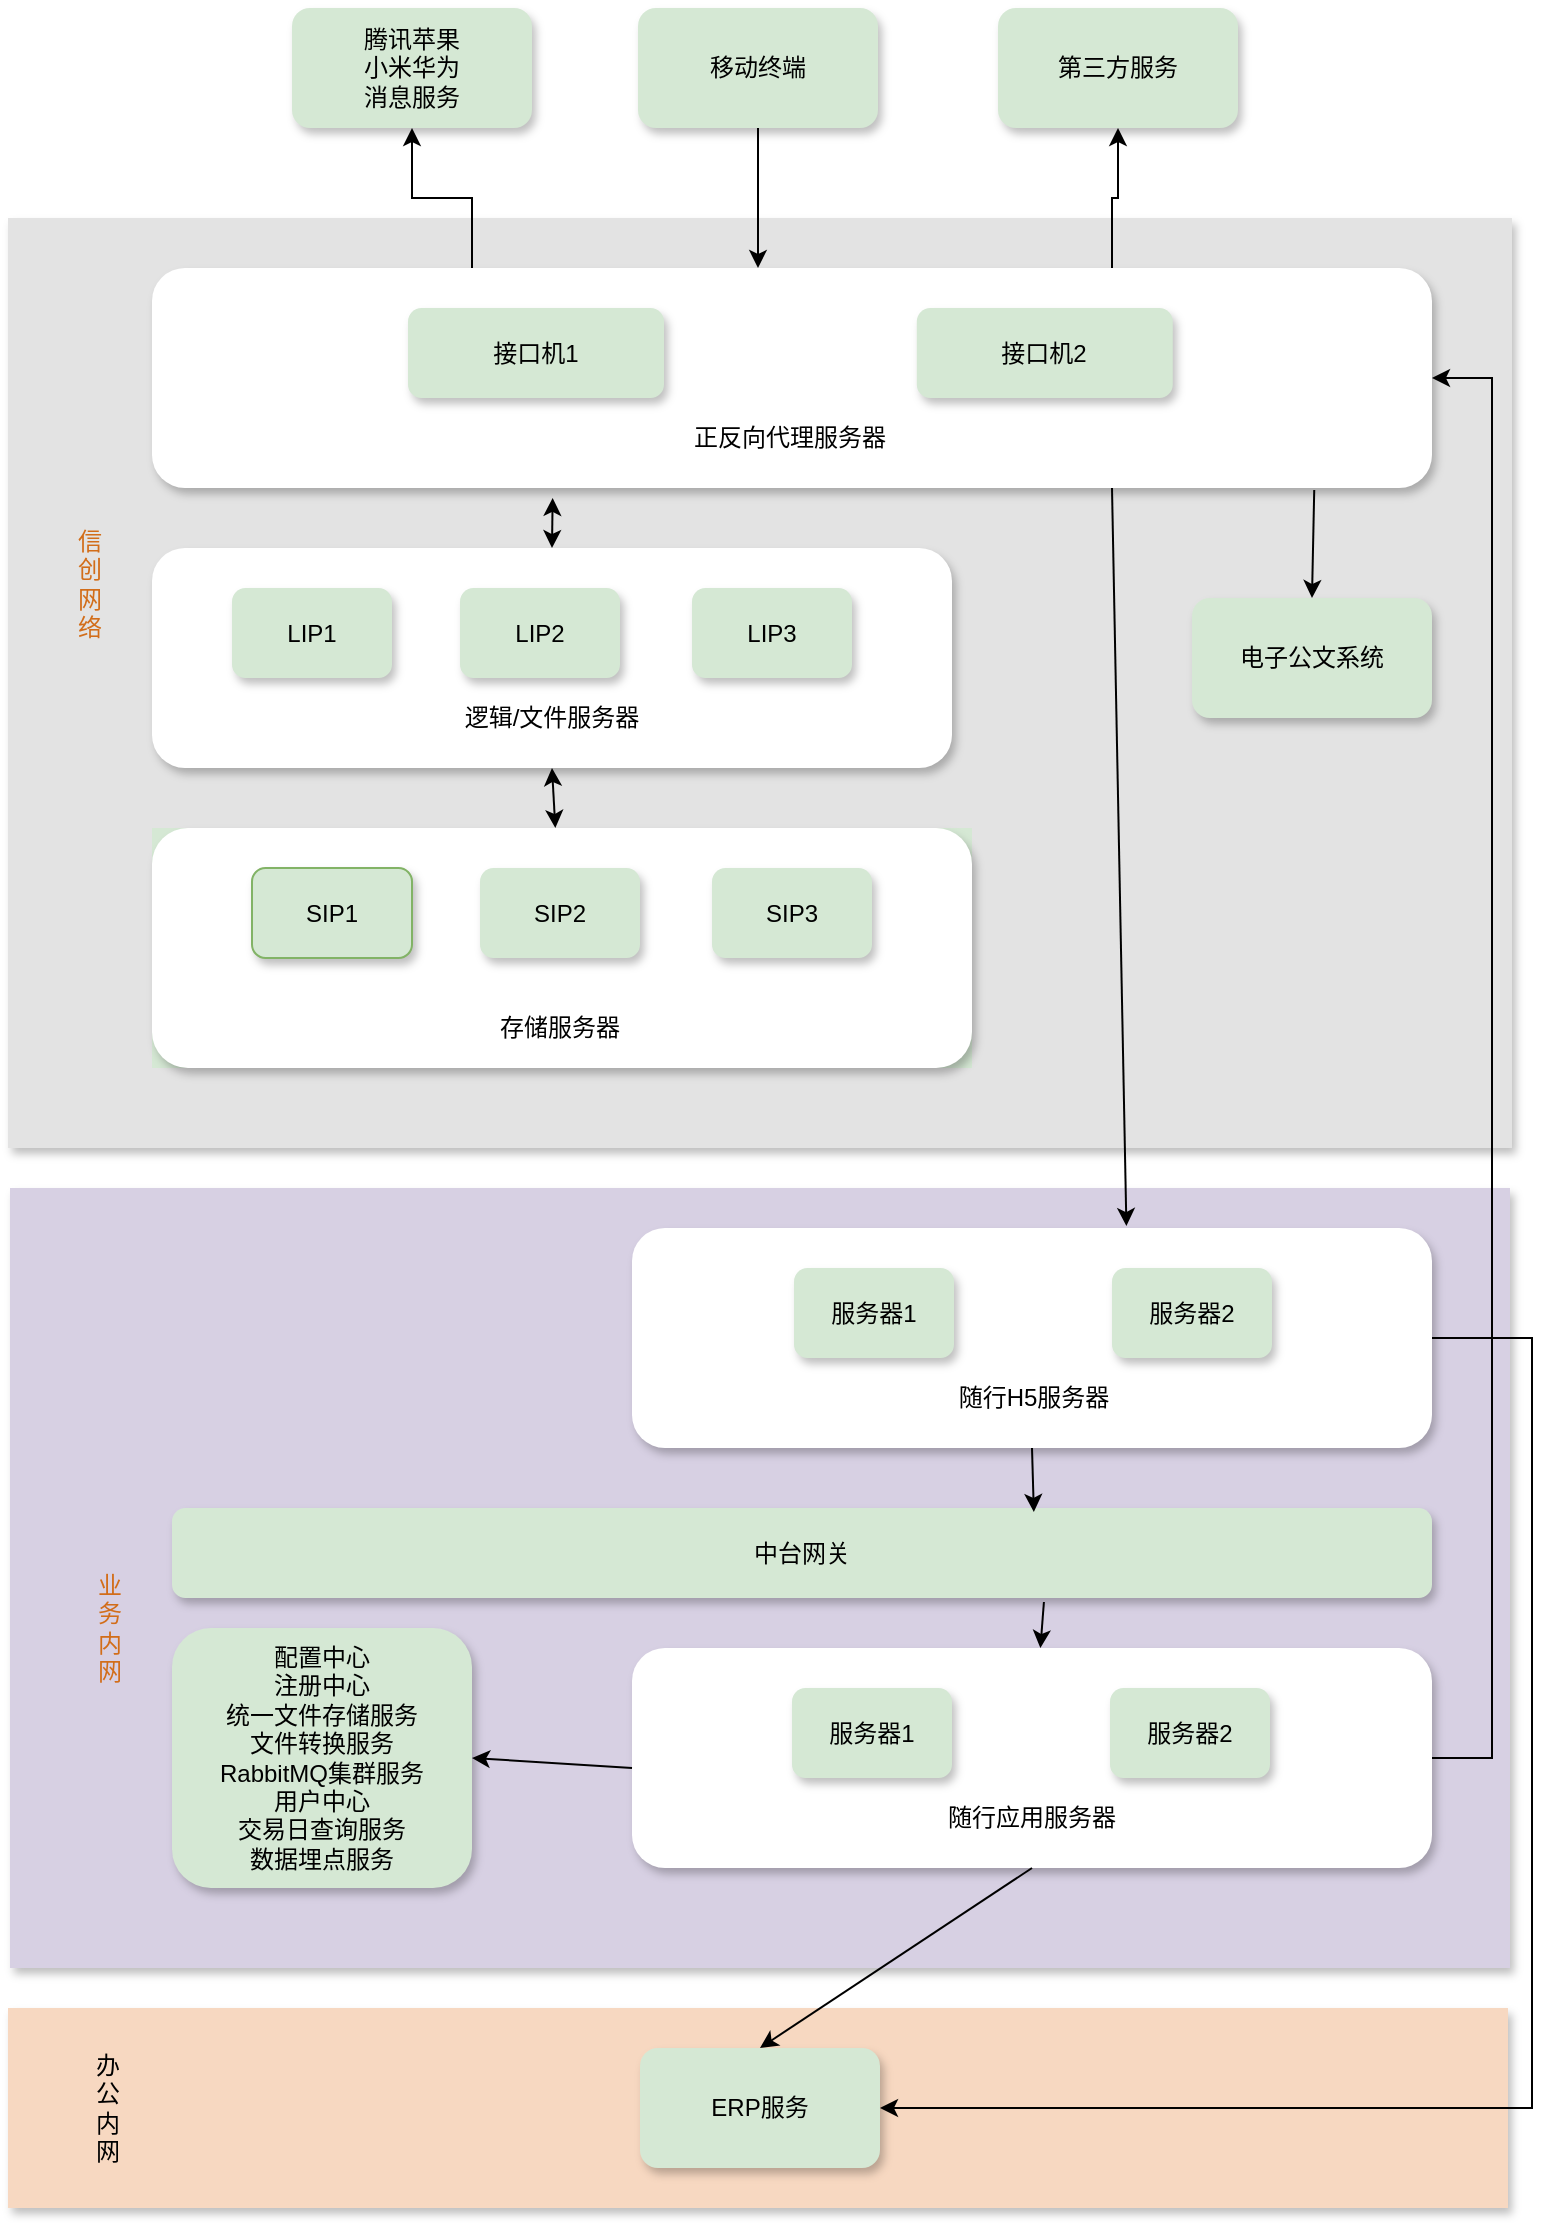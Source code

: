 <mxfile version="18.0.3" type="github">
  <diagram id="uV6_BV6XKQVdwxZXVooB" name="Page-1">
    <mxGraphModel dx="2062" dy="1122" grid="1" gridSize="10" guides="1" tooltips="1" connect="1" arrows="1" fold="1" page="1" pageScale="1" pageWidth="827" pageHeight="1169" math="0" shadow="0">
      <root>
        <mxCell id="0" />
        <mxCell id="1" parent="0" />
        <mxCell id="whivXN8A2qbGqClQpVsV-6" value="" style="rounded=0;whiteSpace=wrap;html=1;fillColor=#E3E3E3;shadow=1;strokeColor=none;" parent="1" vertex="1">
          <mxGeometry x="38" y="135" width="752" height="465" as="geometry" />
        </mxCell>
        <mxCell id="whivXN8A2qbGqClQpVsV-7" value="信创网络" style="rounded=0;whiteSpace=wrap;html=1;shadow=0;fillColor=#E3E3E3;strokeColor=none;fontColor=#D26D19;" parent="1" vertex="1">
          <mxGeometry x="69" y="190" width="20" height="255" as="geometry" />
        </mxCell>
        <mxCell id="whivXN8A2qbGqClQpVsV-19" value="" style="rounded=0;whiteSpace=wrap;html=1;fillColor=#D7D0E3;shadow=1;strokeColor=none;" parent="1" vertex="1">
          <mxGeometry x="39" y="620" width="750" height="390" as="geometry" />
        </mxCell>
        <mxCell id="whivXN8A2qbGqClQpVsV-20" value="业务内网" style="rounded=0;whiteSpace=wrap;html=1;shadow=0;fillColor=#D7D0E3;strokeColor=none;fontColor=#D26D19;" parent="1" vertex="1">
          <mxGeometry x="79" y="790" width="20" height="100" as="geometry" />
        </mxCell>
        <mxCell id="whivXN8A2qbGqClQpVsV-24" value="配置中心&lt;br&gt;注册中心&lt;br&gt;统一文件存储服务&lt;br&gt;文件转换服务&lt;br&gt;RabbitMQ集群服务&lt;br&gt;用户中心&lt;br&gt;交易日查询服务&lt;br&gt;数据埋点服务&lt;br&gt;" style="rounded=1;whiteSpace=wrap;html=1;shadow=1;fillColor=#d5e8d4;strokeColor=none;" parent="1" vertex="1">
          <mxGeometry x="120" y="840" width="150" height="130" as="geometry" />
        </mxCell>
        <mxCell id="whivXN8A2qbGqClQpVsV-25" value="" style="rounded=0;whiteSpace=wrap;html=1;fillColor=#F7D8C1;shadow=1;strokeColor=none;" parent="1" vertex="1">
          <mxGeometry x="38" y="1030" width="750" height="100" as="geometry" />
        </mxCell>
        <mxCell id="whivXN8A2qbGqClQpVsV-30" value="腾讯苹果&lt;br&gt;小米华为&lt;br&gt;消息服务" style="rounded=1;whiteSpace=wrap;html=1;shadow=1;fillColor=#d5e8d4;strokeColor=none;" parent="1" vertex="1">
          <mxGeometry x="180" y="30" width="120" height="60" as="geometry" />
        </mxCell>
        <mxCell id="whivXN8A2qbGqClQpVsV-31" value="第三方服务" style="rounded=1;whiteSpace=wrap;html=1;shadow=1;strokeColor=none;fillColor=#d5e8d4;" parent="1" vertex="1">
          <mxGeometry x="533" y="30" width="120" height="60" as="geometry" />
        </mxCell>
        <mxCell id="whivXN8A2qbGqClQpVsV-32" value="移动终端" style="rounded=1;whiteSpace=wrap;html=1;shadow=1;strokeColor=none;fillColor=#d5e8d4;" parent="1" vertex="1">
          <mxGeometry x="353" y="30" width="120" height="60" as="geometry" />
        </mxCell>
        <mxCell id="whivXN8A2qbGqClQpVsV-33" value="办公内网" style="rounded=0;whiteSpace=wrap;html=1;shadow=0;fillColor=#F7D8C1;strokeColor=none;" parent="1" vertex="1">
          <mxGeometry x="78" y="1030" width="20" height="100" as="geometry" />
        </mxCell>
        <mxCell id="whivXN8A2qbGqClQpVsV-34" value="ERP服务" style="rounded=1;whiteSpace=wrap;html=1;shadow=1;fillColor=#d5e8d4;strokeColor=none;" parent="1" vertex="1">
          <mxGeometry x="354" y="1050" width="120" height="60" as="geometry" />
        </mxCell>
        <mxCell id="whivXN8A2qbGqClQpVsV-39" style="edgeStyle=orthogonalEdgeStyle;rounded=0;orthogonalLoop=1;jettySize=auto;html=1;exitX=0.5;exitY=1;exitDx=0;exitDy=0;fontColor=#000000;" parent="1" edge="1">
          <mxGeometry relative="1" as="geometry">
            <mxPoint x="214" y="857" as="sourcePoint" />
            <mxPoint x="214" y="857" as="targetPoint" />
          </mxGeometry>
        </mxCell>
        <mxCell id="FQBGxM2qAuPWXbnojut7-29" value="" style="group" parent="1" vertex="1" connectable="0">
          <mxGeometry x="110" y="300" width="400" height="110" as="geometry" />
        </mxCell>
        <mxCell id="FQBGxM2qAuPWXbnojut7-7" value="" style="rounded=1;whiteSpace=wrap;html=1;shadow=1;strokeColor=none;" parent="FQBGxM2qAuPWXbnojut7-29" vertex="1">
          <mxGeometry width="400" height="110" as="geometry" />
        </mxCell>
        <mxCell id="FQBGxM2qAuPWXbnojut7-1" value="LIP1" style="rounded=1;whiteSpace=wrap;html=1;shadow=1;fillColor=#d5e8d4;strokeColor=none;" parent="FQBGxM2qAuPWXbnojut7-29" vertex="1">
          <mxGeometry x="40" y="20" width="80" height="45" as="geometry" />
        </mxCell>
        <mxCell id="FQBGxM2qAuPWXbnojut7-8" value="LIP2" style="rounded=1;whiteSpace=wrap;html=1;shadow=1;fillColor=#d5e8d4;strokeColor=none;" parent="FQBGxM2qAuPWXbnojut7-29" vertex="1">
          <mxGeometry x="154" y="20" width="80" height="45" as="geometry" />
        </mxCell>
        <mxCell id="FQBGxM2qAuPWXbnojut7-9" value="LIP3" style="rounded=1;whiteSpace=wrap;html=1;shadow=1;fillColor=#d5e8d4;strokeColor=none;" parent="FQBGxM2qAuPWXbnojut7-29" vertex="1">
          <mxGeometry x="270" y="20" width="80" height="45" as="geometry" />
        </mxCell>
        <mxCell id="FQBGxM2qAuPWXbnojut7-10" value="逻辑/文件服务器" style="rounded=0;whiteSpace=wrap;html=1;shadow=0;fillColor=none;strokeColor=none;" parent="FQBGxM2qAuPWXbnojut7-29" vertex="1">
          <mxGeometry x="124.5" y="70" width="150" height="30" as="geometry" />
        </mxCell>
        <mxCell id="FQBGxM2qAuPWXbnojut7-30" value="" style="group;fillColor=#d5e8d4;strokeColor=none;" parent="1" vertex="1" connectable="0">
          <mxGeometry x="110" y="440" width="410" height="120" as="geometry" />
        </mxCell>
        <mxCell id="FQBGxM2qAuPWXbnojut7-12" value="" style="rounded=1;whiteSpace=wrap;html=1;shadow=1;strokeColor=none;" parent="FQBGxM2qAuPWXbnojut7-30" vertex="1">
          <mxGeometry width="410" height="120" as="geometry" />
        </mxCell>
        <mxCell id="FQBGxM2qAuPWXbnojut7-13" value="SIP1" style="rounded=1;whiteSpace=wrap;html=1;shadow=1;fillColor=#d5e8d4;strokeColor=#82b366;" parent="FQBGxM2qAuPWXbnojut7-30" vertex="1">
          <mxGeometry x="50" y="20" width="80" height="45" as="geometry" />
        </mxCell>
        <mxCell id="FQBGxM2qAuPWXbnojut7-14" value="SIP2" style="rounded=1;whiteSpace=wrap;html=1;shadow=1;fillColor=#d5e8d4;strokeColor=none;" parent="FQBGxM2qAuPWXbnojut7-30" vertex="1">
          <mxGeometry x="164" y="20" width="80" height="45" as="geometry" />
        </mxCell>
        <mxCell id="FQBGxM2qAuPWXbnojut7-15" value="SIP3" style="rounded=1;whiteSpace=wrap;html=1;shadow=1;fillColor=#d5e8d4;strokeColor=none;" parent="FQBGxM2qAuPWXbnojut7-30" vertex="1">
          <mxGeometry x="280" y="20" width="80" height="45" as="geometry" />
        </mxCell>
        <mxCell id="FQBGxM2qAuPWXbnojut7-17" value="存储服务器" style="rounded=0;whiteSpace=wrap;html=1;shadow=0;fillColor=none;strokeColor=none;" parent="FQBGxM2qAuPWXbnojut7-30" vertex="1">
          <mxGeometry x="129" y="85" width="150" height="30" as="geometry" />
        </mxCell>
        <mxCell id="FQBGxM2qAuPWXbnojut7-25" value="" style="group" parent="1" vertex="1" connectable="0">
          <mxGeometry x="110" y="160" width="640" height="110" as="geometry" />
        </mxCell>
        <mxCell id="FQBGxM2qAuPWXbnojut7-31" value="" style="group" parent="FQBGxM2qAuPWXbnojut7-25" vertex="1" connectable="0">
          <mxGeometry width="640" height="110" as="geometry" />
        </mxCell>
        <mxCell id="FQBGxM2qAuPWXbnojut7-19" value="" style="rounded=1;whiteSpace=wrap;html=1;shadow=1;strokeColor=none;" parent="FQBGxM2qAuPWXbnojut7-31" vertex="1">
          <mxGeometry width="640" height="110" as="geometry" />
        </mxCell>
        <mxCell id="FQBGxM2qAuPWXbnojut7-20" value="接口机1" style="rounded=1;whiteSpace=wrap;html=1;shadow=1;fillColor=#d5e8d4;strokeColor=none;" parent="FQBGxM2qAuPWXbnojut7-31" vertex="1">
          <mxGeometry x="128.0" y="20" width="128.0" height="45" as="geometry" />
        </mxCell>
        <mxCell id="FQBGxM2qAuPWXbnojut7-21" value="接口机2" style="rounded=1;whiteSpace=wrap;html=1;shadow=1;fillColor=#d5e8d4;strokeColor=none;" parent="FQBGxM2qAuPWXbnojut7-31" vertex="1">
          <mxGeometry x="382.4" y="20" width="128.0" height="45" as="geometry" />
        </mxCell>
        <mxCell id="FQBGxM2qAuPWXbnojut7-23" value="正反向代理服务器" style="rounded=0;whiteSpace=wrap;html=1;shadow=0;fillColor=none;strokeColor=none;" parent="FQBGxM2qAuPWXbnojut7-31" vertex="1">
          <mxGeometry x="199.2" y="70" width="240.0" height="30" as="geometry" />
        </mxCell>
        <mxCell id="FQBGxM2qAuPWXbnojut7-32" value="中台网关" style="rounded=1;whiteSpace=wrap;html=1;shadow=1;fillColor=#d5e8d4;strokeColor=none;" parent="1" vertex="1">
          <mxGeometry x="120" y="780" width="630" height="45" as="geometry" />
        </mxCell>
        <mxCell id="FQBGxM2qAuPWXbnojut7-48" value="" style="edgeStyle=elbowEdgeStyle;elbow=vertical;endArrow=classic;html=1;rounded=0;entryX=0.5;entryY=1;entryDx=0;entryDy=0;exitX=0.75;exitY=0;exitDx=0;exitDy=0;" parent="1" source="FQBGxM2qAuPWXbnojut7-19" target="whivXN8A2qbGqClQpVsV-31" edge="1">
          <mxGeometry width="50" height="50" relative="1" as="geometry">
            <mxPoint x="500" y="590" as="sourcePoint" />
            <mxPoint x="550" y="540" as="targetPoint" />
          </mxGeometry>
        </mxCell>
        <mxCell id="FQBGxM2qAuPWXbnojut7-50" value="" style="edgeStyle=elbowEdgeStyle;elbow=vertical;endArrow=classic;html=1;rounded=0;exitX=0.5;exitY=1;exitDx=0;exitDy=0;" parent="1" source="whivXN8A2qbGqClQpVsV-32" edge="1">
          <mxGeometry width="50" height="50" relative="1" as="geometry">
            <mxPoint x="500" y="590" as="sourcePoint" />
            <mxPoint x="413" y="160" as="targetPoint" />
          </mxGeometry>
        </mxCell>
        <mxCell id="FQBGxM2qAuPWXbnojut7-51" value="" style="edgeStyle=elbowEdgeStyle;elbow=vertical;endArrow=classic;html=1;rounded=0;entryX=0.5;entryY=1;entryDx=0;entryDy=0;exitX=0.25;exitY=0;exitDx=0;exitDy=0;" parent="1" source="FQBGxM2qAuPWXbnojut7-19" target="whivXN8A2qbGqClQpVsV-30" edge="1">
          <mxGeometry width="50" height="50" relative="1" as="geometry">
            <mxPoint x="523" y="170" as="sourcePoint" />
            <mxPoint x="603" y="100" as="targetPoint" />
          </mxGeometry>
        </mxCell>
        <mxCell id="DiEWyZq9QsWcZsbGiiyI-1" value="" style="endArrow=classic;startArrow=classic;html=1;rounded=0;entryX=0.313;entryY=1.045;entryDx=0;entryDy=0;exitX=0.5;exitY=0;exitDx=0;exitDy=0;entryPerimeter=0;" parent="1" source="FQBGxM2qAuPWXbnojut7-7" target="FQBGxM2qAuPWXbnojut7-19" edge="1">
          <mxGeometry width="50" height="50" relative="1" as="geometry">
            <mxPoint x="390" y="500" as="sourcePoint" />
            <mxPoint x="440" y="450" as="targetPoint" />
          </mxGeometry>
        </mxCell>
        <mxCell id="DiEWyZq9QsWcZsbGiiyI-2" value="" style="endArrow=classic;startArrow=classic;html=1;rounded=0;entryX=0.5;entryY=1;entryDx=0;entryDy=0;" parent="1" source="FQBGxM2qAuPWXbnojut7-12" target="FQBGxM2qAuPWXbnojut7-7" edge="1">
          <mxGeometry width="50" height="50" relative="1" as="geometry">
            <mxPoint x="423" y="310" as="sourcePoint" />
            <mxPoint x="423" y="280" as="targetPoint" />
          </mxGeometry>
        </mxCell>
        <mxCell id="DiEWyZq9QsWcZsbGiiyI-3" value="" style="endArrow=classic;html=1;rounded=0;exitX=0.75;exitY=1;exitDx=0;exitDy=0;entryX=0.618;entryY=-0.009;entryDx=0;entryDy=0;entryPerimeter=0;" parent="1" source="FQBGxM2qAuPWXbnojut7-19" target="FQBGxM2qAuPWXbnojut7-34" edge="1">
          <mxGeometry width="50" height="50" relative="1" as="geometry">
            <mxPoint x="390" y="500" as="sourcePoint" />
            <mxPoint x="440" y="450" as="targetPoint" />
          </mxGeometry>
        </mxCell>
        <mxCell id="DiEWyZq9QsWcZsbGiiyI-4" value="" style="group" parent="1" vertex="1" connectable="0">
          <mxGeometry x="350" y="640" width="400" height="110" as="geometry" />
        </mxCell>
        <mxCell id="FQBGxM2qAuPWXbnojut7-34" value="" style="rounded=1;whiteSpace=wrap;html=1;shadow=1;strokeColor=none;" parent="DiEWyZq9QsWcZsbGiiyI-4" vertex="1">
          <mxGeometry width="400" height="110" as="geometry" />
        </mxCell>
        <mxCell id="FQBGxM2qAuPWXbnojut7-37" value="随行H5服务器" style="rounded=0;whiteSpace=wrap;html=1;shadow=0;fillColor=none;strokeColor=none;" parent="DiEWyZq9QsWcZsbGiiyI-4" vertex="1">
          <mxGeometry x="125.5" y="70" width="150" height="30" as="geometry" />
        </mxCell>
        <mxCell id="FQBGxM2qAuPWXbnojut7-35" value="服务器1" style="rounded=1;whiteSpace=wrap;html=1;shadow=1;fillColor=#d5e8d4;strokeColor=none;" parent="DiEWyZq9QsWcZsbGiiyI-4" vertex="1">
          <mxGeometry x="81" y="20" width="80" height="45" as="geometry" />
        </mxCell>
        <mxCell id="FQBGxM2qAuPWXbnojut7-36" value="服务器2" style="rounded=1;whiteSpace=wrap;html=1;shadow=1;fillColor=#d5e8d4;strokeColor=none;" parent="DiEWyZq9QsWcZsbGiiyI-4" vertex="1">
          <mxGeometry x="240" y="20" width="80" height="45" as="geometry" />
        </mxCell>
        <mxCell id="DiEWyZq9QsWcZsbGiiyI-7" value="" style="group" parent="1" vertex="1" connectable="0">
          <mxGeometry x="350" y="850" width="400" height="110" as="geometry" />
        </mxCell>
        <mxCell id="FQBGxM2qAuPWXbnojut7-40" value="" style="rounded=1;whiteSpace=wrap;html=1;shadow=1;strokeColor=none;" parent="DiEWyZq9QsWcZsbGiiyI-7" vertex="1">
          <mxGeometry width="400" height="110" as="geometry" />
        </mxCell>
        <mxCell id="FQBGxM2qAuPWXbnojut7-43" value="随行应用服务器" style="rounded=0;whiteSpace=wrap;html=1;shadow=0;fillColor=none;strokeColor=none;" parent="DiEWyZq9QsWcZsbGiiyI-7" vertex="1">
          <mxGeometry x="124.5" y="70" width="150" height="30" as="geometry" />
        </mxCell>
        <mxCell id="FQBGxM2qAuPWXbnojut7-42" value="服务器2" style="rounded=1;whiteSpace=wrap;html=1;shadow=1;fillColor=#d5e8d4;strokeColor=none;" parent="DiEWyZq9QsWcZsbGiiyI-7" vertex="1">
          <mxGeometry x="239" y="20" width="80" height="45" as="geometry" />
        </mxCell>
        <mxCell id="FQBGxM2qAuPWXbnojut7-41" value="服务器1" style="rounded=1;whiteSpace=wrap;html=1;shadow=1;fillColor=#d5e8d4;strokeColor=none;" parent="DiEWyZq9QsWcZsbGiiyI-7" vertex="1">
          <mxGeometry x="80" y="20" width="80" height="45" as="geometry" />
        </mxCell>
        <mxCell id="DiEWyZq9QsWcZsbGiiyI-8" value="" style="endArrow=classic;html=1;rounded=0;exitX=0.5;exitY=1;exitDx=0;exitDy=0;entryX=0.684;entryY=0.044;entryDx=0;entryDy=0;entryPerimeter=0;" parent="1" source="FQBGxM2qAuPWXbnojut7-34" target="FQBGxM2qAuPWXbnojut7-32" edge="1">
          <mxGeometry width="50" height="50" relative="1" as="geometry">
            <mxPoint x="390" y="600" as="sourcePoint" />
            <mxPoint x="440" y="550" as="targetPoint" />
          </mxGeometry>
        </mxCell>
        <mxCell id="DiEWyZq9QsWcZsbGiiyI-9" value="" style="endArrow=classic;html=1;rounded=0;exitX=0.692;exitY=1.044;exitDx=0;exitDy=0;exitPerimeter=0;" parent="1" source="FQBGxM2qAuPWXbnojut7-32" target="FQBGxM2qAuPWXbnojut7-40" edge="1">
          <mxGeometry width="50" height="50" relative="1" as="geometry">
            <mxPoint x="390" y="600" as="sourcePoint" />
            <mxPoint x="440" y="550" as="targetPoint" />
          </mxGeometry>
        </mxCell>
        <mxCell id="DiEWyZq9QsWcZsbGiiyI-10" value="" style="endArrow=classic;html=1;rounded=0;entryX=1;entryY=0.5;entryDx=0;entryDy=0;" parent="1" target="whivXN8A2qbGqClQpVsV-24" edge="1">
          <mxGeometry width="50" height="50" relative="1" as="geometry">
            <mxPoint x="350" y="910" as="sourcePoint" />
            <mxPoint x="440" y="550" as="targetPoint" />
          </mxGeometry>
        </mxCell>
        <mxCell id="DiEWyZq9QsWcZsbGiiyI-11" value="" style="endArrow=classic;html=1;rounded=0;exitX=0.5;exitY=1;exitDx=0;exitDy=0;entryX=0.5;entryY=0;entryDx=0;entryDy=0;" parent="1" source="FQBGxM2qAuPWXbnojut7-40" target="whivXN8A2qbGqClQpVsV-34" edge="1">
          <mxGeometry width="50" height="50" relative="1" as="geometry">
            <mxPoint x="390" y="800" as="sourcePoint" />
            <mxPoint x="440" y="750" as="targetPoint" />
          </mxGeometry>
        </mxCell>
        <mxCell id="DiEWyZq9QsWcZsbGiiyI-13" value="" style="edgeStyle=elbowEdgeStyle;elbow=vertical;endArrow=classic;html=1;rounded=0;entryX=1;entryY=0.5;entryDx=0;entryDy=0;exitX=1;exitY=0.5;exitDx=0;exitDy=0;" parent="1" source="FQBGxM2qAuPWXbnojut7-34" target="whivXN8A2qbGqClQpVsV-34" edge="1">
          <mxGeometry width="50" height="50" relative="1" as="geometry">
            <mxPoint x="600" y="170" as="sourcePoint" />
            <mxPoint x="603" y="100" as="targetPoint" />
            <Array as="points">
              <mxPoint x="800" y="890" />
              <mxPoint x="640" y="1030" />
              <mxPoint x="620" y="980" />
            </Array>
          </mxGeometry>
        </mxCell>
        <mxCell id="DiEWyZq9QsWcZsbGiiyI-14" value="电子公文系统" style="rounded=1;whiteSpace=wrap;html=1;shadow=1;strokeColor=none;fillColor=#d5e8d4;" parent="1" vertex="1">
          <mxGeometry x="630" y="325" width="120" height="60" as="geometry" />
        </mxCell>
        <mxCell id="DiEWyZq9QsWcZsbGiiyI-15" value="" style="endArrow=classic;html=1;rounded=0;exitX=0.908;exitY=1.009;exitDx=0;exitDy=0;exitPerimeter=0;entryX=0.5;entryY=0;entryDx=0;entryDy=0;" parent="1" source="FQBGxM2qAuPWXbnojut7-19" target="DiEWyZq9QsWcZsbGiiyI-14" edge="1">
          <mxGeometry width="50" height="50" relative="1" as="geometry">
            <mxPoint x="390" y="520" as="sourcePoint" />
            <mxPoint x="440" y="470" as="targetPoint" />
          </mxGeometry>
        </mxCell>
        <mxCell id="yrr3Rll3aDG9NsBBCV4y-1" value="" style="edgeStyle=elbowEdgeStyle;elbow=vertical;endArrow=classic;html=1;rounded=0;exitX=1;exitY=0.5;exitDx=0;exitDy=0;" edge="1" parent="1" source="FQBGxM2qAuPWXbnojut7-40" target="FQBGxM2qAuPWXbnojut7-19">
          <mxGeometry width="50" height="50" relative="1" as="geometry">
            <mxPoint x="760" y="705" as="sourcePoint" />
            <mxPoint x="484" y="1090" as="targetPoint" />
            <Array as="points">
              <mxPoint x="780" y="560" />
              <mxPoint x="650" y="1040" />
              <mxPoint x="630" y="990" />
            </Array>
          </mxGeometry>
        </mxCell>
      </root>
    </mxGraphModel>
  </diagram>
</mxfile>
